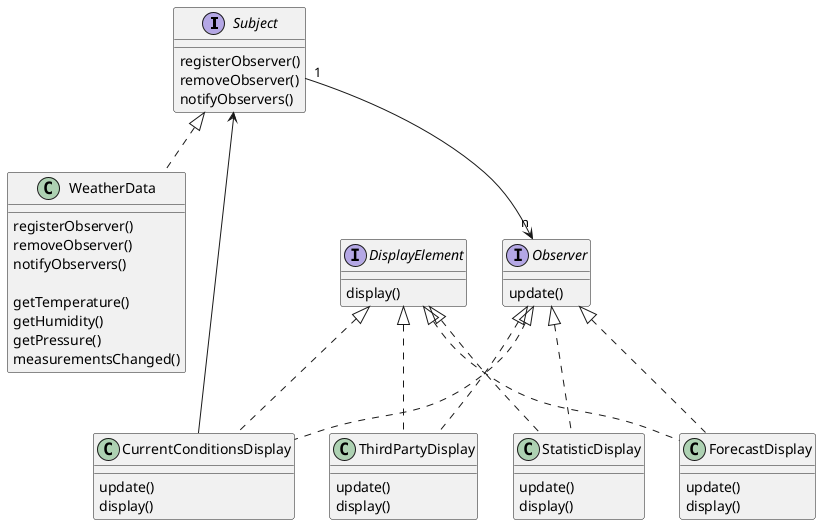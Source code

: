 @startuml

    interface Subject{
        registerObserver()
        removeObserver()
        notifyObservers()
    }

    class WeatherData{
        registerObserver()
        removeObserver()
        notifyObservers()

        getTemperature()
        getHumidity()
        getPressure()
        measurementsChanged()
    }

    Subject <|.. WeatherData
    Subject "1" --> "n" Observer

    interface Observer{
        update()
    }

    interface DisplayElement{
        display()
    }

    class CurrentConditionsDisplay{
        update()
        display()
    }

    CurrentConditionsDisplay --> Subject

    Observer <|.. CurrentConditionsDisplay
    DisplayElement <|.. CurrentConditionsDisplay

    class StatisticDisplay{
        update()
        display()
    }
    Observer <|.. StatisticDisplay
    DisplayElement <|.. StatisticDisplay

    class ForecastDisplay{
        update()
        display()
    }
    Observer <|.. ForecastDisplay
    DisplayElement <|.. ForecastDisplay

    class ThirdPartyDisplay{
        update()
        display()
    }
    Observer <|.. ThirdPartyDisplay
    DisplayElement <|.. ThirdPartyDisplay
@enduml
